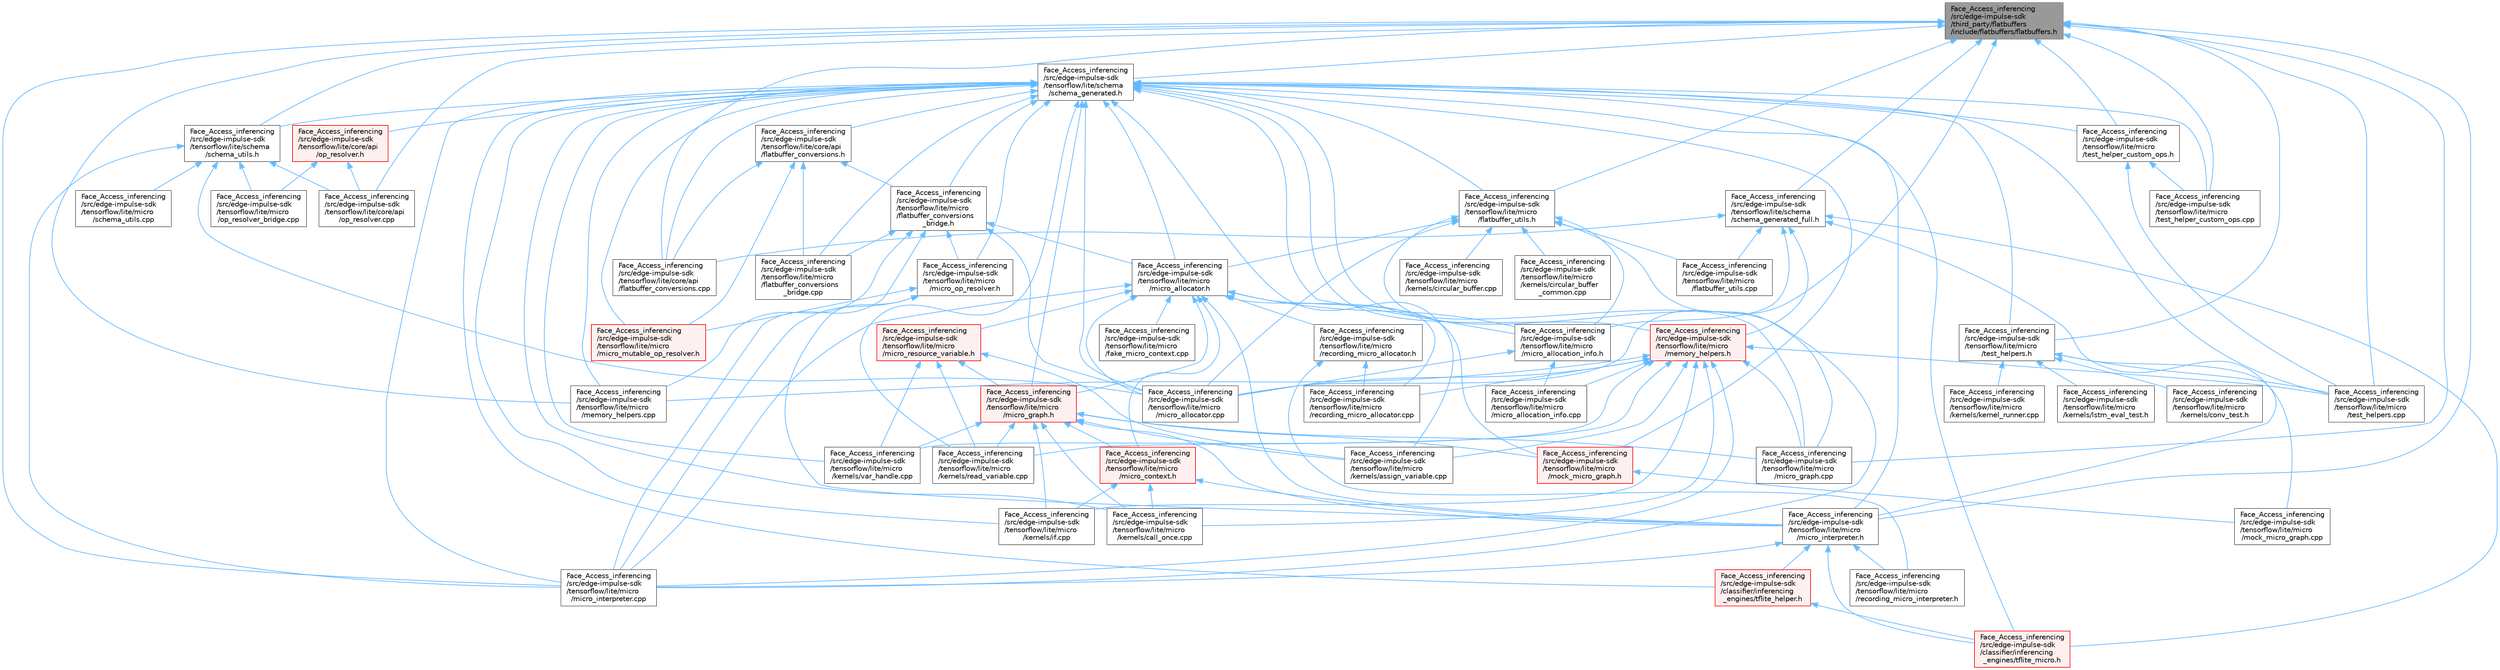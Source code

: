 digraph "Face_Access_inferencing/src/edge-impulse-sdk/third_party/flatbuffers/include/flatbuffers/flatbuffers.h"
{
 // LATEX_PDF_SIZE
  bgcolor="transparent";
  edge [fontname=Helvetica,fontsize=10,labelfontname=Helvetica,labelfontsize=10];
  node [fontname=Helvetica,fontsize=10,shape=box,height=0.2,width=0.4];
  Node1 [id="Node000001",label="Face_Access_inferencing\l/src/edge-impulse-sdk\l/third_party/flatbuffers\l/include/flatbuffers/flatbuffers.h",height=0.2,width=0.4,color="gray40", fillcolor="grey60", style="filled", fontcolor="black",tooltip=" "];
  Node1 -> Node2 [id="edge1_Node000001_Node000002",dir="back",color="steelblue1",style="solid",tooltip=" "];
  Node2 [id="Node000002",label="Face_Access_inferencing\l/src/edge-impulse-sdk\l/tensorflow/lite/core/api\l/flatbuffer_conversions.cpp",height=0.2,width=0.4,color="grey40", fillcolor="white", style="filled",URL="$_face___access__inferencing_2src_2edge-impulse-sdk_2tensorflow_2lite_2core_2api_2flatbuffer__conversions_8cpp.html",tooltip=" "];
  Node1 -> Node3 [id="edge2_Node000001_Node000003",dir="back",color="steelblue1",style="solid",tooltip=" "];
  Node3 [id="Node000003",label="Face_Access_inferencing\l/src/edge-impulse-sdk\l/tensorflow/lite/core/api\l/op_resolver.cpp",height=0.2,width=0.4,color="grey40", fillcolor="white", style="filled",URL="$_face___access__inferencing_2src_2edge-impulse-sdk_2tensorflow_2lite_2core_2api_2op__resolver_8cpp.html",tooltip=" "];
  Node1 -> Node4 [id="edge3_Node000001_Node000004",dir="back",color="steelblue1",style="solid",tooltip=" "];
  Node4 [id="Node000004",label="Face_Access_inferencing\l/src/edge-impulse-sdk\l/tensorflow/lite/micro\l/flatbuffer_utils.h",height=0.2,width=0.4,color="grey40", fillcolor="white", style="filled",URL="$_face___access__inferencing_2src_2edge-impulse-sdk_2tensorflow_2lite_2micro_2flatbuffer__utils_8h.html",tooltip=" "];
  Node4 -> Node5 [id="edge4_Node000004_Node000005",dir="back",color="steelblue1",style="solid",tooltip=" "];
  Node5 [id="Node000005",label="Face_Access_inferencing\l/src/edge-impulse-sdk\l/tensorflow/lite/micro\l/flatbuffer_utils.cpp",height=0.2,width=0.4,color="grey40", fillcolor="white", style="filled",URL="$_face___access__inferencing_2src_2edge-impulse-sdk_2tensorflow_2lite_2micro_2flatbuffer__utils_8cpp.html",tooltip=" "];
  Node4 -> Node6 [id="edge5_Node000004_Node000006",dir="back",color="steelblue1",style="solid",tooltip=" "];
  Node6 [id="Node000006",label="Face_Access_inferencing\l/src/edge-impulse-sdk\l/tensorflow/lite/micro\l/kernels/circular_buffer.cpp",height=0.2,width=0.4,color="grey40", fillcolor="white", style="filled",URL="$_face___access__inferencing_2src_2edge-impulse-sdk_2tensorflow_2lite_2micro_2kernels_2circular__buffer_8cpp.html",tooltip=" "];
  Node4 -> Node7 [id="edge6_Node000004_Node000007",dir="back",color="steelblue1",style="solid",tooltip=" "];
  Node7 [id="Node000007",label="Face_Access_inferencing\l/src/edge-impulse-sdk\l/tensorflow/lite/micro\l/kernels/circular_buffer\l_common.cpp",height=0.2,width=0.4,color="grey40", fillcolor="white", style="filled",URL="$_face___access__inferencing_2src_2edge-impulse-sdk_2tensorflow_2lite_2micro_2kernels_2circular__buffer__common_8cpp.html",tooltip=" "];
  Node4 -> Node8 [id="edge7_Node000004_Node000008",dir="back",color="steelblue1",style="solid",tooltip=" "];
  Node8 [id="Node000008",label="Face_Access_inferencing\l/src/edge-impulse-sdk\l/tensorflow/lite/micro\l/micro_allocation_info.h",height=0.2,width=0.4,color="grey40", fillcolor="white", style="filled",URL="$_face___access__inferencing_2src_2edge-impulse-sdk_2tensorflow_2lite_2micro_2micro__allocation__info_8h.html",tooltip=" "];
  Node8 -> Node9 [id="edge8_Node000008_Node000009",dir="back",color="steelblue1",style="solid",tooltip=" "];
  Node9 [id="Node000009",label="Face_Access_inferencing\l/src/edge-impulse-sdk\l/tensorflow/lite/micro\l/micro_allocation_info.cpp",height=0.2,width=0.4,color="grey40", fillcolor="white", style="filled",URL="$_face___access__inferencing_2src_2edge-impulse-sdk_2tensorflow_2lite_2micro_2micro__allocation__info_8cpp.html",tooltip=" "];
  Node8 -> Node10 [id="edge9_Node000008_Node000010",dir="back",color="steelblue1",style="solid",tooltip=" "];
  Node10 [id="Node000010",label="Face_Access_inferencing\l/src/edge-impulse-sdk\l/tensorflow/lite/micro\l/micro_allocator.cpp",height=0.2,width=0.4,color="grey40", fillcolor="white", style="filled",URL="$_face___access__inferencing_2src_2edge-impulse-sdk_2tensorflow_2lite_2micro_2micro__allocator_8cpp.html",tooltip=" "];
  Node4 -> Node10 [id="edge10_Node000004_Node000010",dir="back",color="steelblue1",style="solid",tooltip=" "];
  Node4 -> Node11 [id="edge11_Node000004_Node000011",dir="back",color="steelblue1",style="solid",tooltip=" "];
  Node11 [id="Node000011",label="Face_Access_inferencing\l/src/edge-impulse-sdk\l/tensorflow/lite/micro\l/micro_allocator.h",height=0.2,width=0.4,color="grey40", fillcolor="white", style="filled",URL="$_face___access__inferencing_2src_2edge-impulse-sdk_2tensorflow_2lite_2micro_2micro__allocator_8h.html",tooltip=" "];
  Node11 -> Node12 [id="edge12_Node000011_Node000012",dir="back",color="steelblue1",style="solid",tooltip=" "];
  Node12 [id="Node000012",label="Face_Access_inferencing\l/src/edge-impulse-sdk\l/tensorflow/lite/micro\l/fake_micro_context.cpp",height=0.2,width=0.4,color="grey40", fillcolor="white", style="filled",URL="$_face___access__inferencing_2src_2edge-impulse-sdk_2tensorflow_2lite_2micro_2fake__micro__context_8cpp.html",tooltip=" "];
  Node11 -> Node8 [id="edge13_Node000011_Node000008",dir="back",color="steelblue1",style="solid",tooltip=" "];
  Node11 -> Node10 [id="edge14_Node000011_Node000010",dir="back",color="steelblue1",style="solid",tooltip=" "];
  Node11 -> Node13 [id="edge15_Node000011_Node000013",dir="back",color="steelblue1",style="solid",tooltip=" "];
  Node13 [id="Node000013",label="Face_Access_inferencing\l/src/edge-impulse-sdk\l/tensorflow/lite/micro\l/micro_context.h",height=0.2,width=0.4,color="red", fillcolor="#FFF0F0", style="filled",URL="$_face___access__inferencing_2src_2edge-impulse-sdk_2tensorflow_2lite_2micro_2micro__context_8h.html",tooltip=" "];
  Node13 -> Node20 [id="edge16_Node000013_Node000020",dir="back",color="steelblue1",style="solid",tooltip=" "];
  Node20 [id="Node000020",label="Face_Access_inferencing\l/src/edge-impulse-sdk\l/tensorflow/lite/micro\l/kernels/call_once.cpp",height=0.2,width=0.4,color="grey40", fillcolor="white", style="filled",URL="$_face___access__inferencing_2src_2edge-impulse-sdk_2tensorflow_2lite_2micro_2kernels_2call__once_8cpp.html",tooltip=" "];
  Node13 -> Node22 [id="edge17_Node000013_Node000022",dir="back",color="steelblue1",style="solid",tooltip=" "];
  Node22 [id="Node000022",label="Face_Access_inferencing\l/src/edge-impulse-sdk\l/tensorflow/lite/micro\l/kernels/if.cpp",height=0.2,width=0.4,color="grey40", fillcolor="white", style="filled",URL="$_face___access__inferencing_2src_2edge-impulse-sdk_2tensorflow_2lite_2micro_2kernels_2if_8cpp.html",tooltip=" "];
  Node13 -> Node172 [id="edge18_Node000013_Node000172",dir="back",color="steelblue1",style="solid",tooltip=" "];
  Node172 [id="Node000172",label="Face_Access_inferencing\l/src/edge-impulse-sdk\l/tensorflow/lite/micro\l/micro_interpreter.h",height=0.2,width=0.4,color="grey40", fillcolor="white", style="filled",URL="$_face___access__inferencing_2src_2edge-impulse-sdk_2tensorflow_2lite_2micro_2micro__interpreter_8h.html",tooltip=" "];
  Node172 -> Node90 [id="edge19_Node000172_Node000090",dir="back",color="steelblue1",style="solid",tooltip=" "];
  Node90 [id="Node000090",label="Face_Access_inferencing\l/src/edge-impulse-sdk\l/classifier/inferencing\l_engines/tflite_helper.h",height=0.2,width=0.4,color="red", fillcolor="#FFF0F0", style="filled",URL="$tflite__helper_8h.html",tooltip=" "];
  Node90 -> Node93 [id="edge20_Node000090_Node000093",dir="back",color="steelblue1",style="solid",tooltip=" "];
  Node93 [id="Node000093",label="Face_Access_inferencing\l/src/edge-impulse-sdk\l/classifier/inferencing\l_engines/tflite_micro.h",height=0.2,width=0.4,color="red", fillcolor="#FFF0F0", style="filled",URL="$tflite__micro_8h.html",tooltip=" "];
  Node172 -> Node93 [id="edge21_Node000172_Node000093",dir="back",color="steelblue1",style="solid",tooltip=" "];
  Node172 -> Node173 [id="edge22_Node000172_Node000173",dir="back",color="steelblue1",style="solid",tooltip=" "];
  Node173 [id="Node000173",label="Face_Access_inferencing\l/src/edge-impulse-sdk\l/tensorflow/lite/micro\l/micro_interpreter.cpp",height=0.2,width=0.4,color="grey40", fillcolor="white", style="filled",URL="$_face___access__inferencing_2src_2edge-impulse-sdk_2tensorflow_2lite_2micro_2micro__interpreter_8cpp.html",tooltip=" "];
  Node172 -> Node174 [id="edge23_Node000172_Node000174",dir="back",color="steelblue1",style="solid",tooltip=" "];
  Node174 [id="Node000174",label="Face_Access_inferencing\l/src/edge-impulse-sdk\l/tensorflow/lite/micro\l/recording_micro_interpreter.h",height=0.2,width=0.4,color="grey40", fillcolor="white", style="filled",URL="$_face___access__inferencing_2src_2edge-impulse-sdk_2tensorflow_2lite_2micro_2recording__micro__interpreter_8h.html",tooltip=" "];
  Node11 -> Node175 [id="edge24_Node000011_Node000175",dir="back",color="steelblue1",style="solid",tooltip=" "];
  Node175 [id="Node000175",label="Face_Access_inferencing\l/src/edge-impulse-sdk\l/tensorflow/lite/micro\l/micro_graph.h",height=0.2,width=0.4,color="red", fillcolor="#FFF0F0", style="filled",URL="$_face___access__inferencing_2src_2edge-impulse-sdk_2tensorflow_2lite_2micro_2micro__graph_8h.html",tooltip=" "];
  Node175 -> Node32 [id="edge25_Node000175_Node000032",dir="back",color="steelblue1",style="solid",tooltip=" "];
  Node32 [id="Node000032",label="Face_Access_inferencing\l/src/edge-impulse-sdk\l/tensorflow/lite/micro\l/kernels/assign_variable.cpp",height=0.2,width=0.4,color="grey40", fillcolor="white", style="filled",URL="$_face___access__inferencing_2src_2edge-impulse-sdk_2tensorflow_2lite_2micro_2kernels_2assign__variable_8cpp.html",tooltip=" "];
  Node175 -> Node20 [id="edge26_Node000175_Node000020",dir="back",color="steelblue1",style="solid",tooltip=" "];
  Node175 -> Node22 [id="edge27_Node000175_Node000022",dir="back",color="steelblue1",style="solid",tooltip=" "];
  Node175 -> Node136 [id="edge28_Node000175_Node000136",dir="back",color="steelblue1",style="solid",tooltip=" "];
  Node136 [id="Node000136",label="Face_Access_inferencing\l/src/edge-impulse-sdk\l/tensorflow/lite/micro\l/kernels/read_variable.cpp",height=0.2,width=0.4,color="grey40", fillcolor="white", style="filled",URL="$_face___access__inferencing_2src_2edge-impulse-sdk_2tensorflow_2lite_2micro_2kernels_2read__variable_8cpp.html",tooltip=" "];
  Node175 -> Node167 [id="edge29_Node000175_Node000167",dir="back",color="steelblue1",style="solid",tooltip=" "];
  Node167 [id="Node000167",label="Face_Access_inferencing\l/src/edge-impulse-sdk\l/tensorflow/lite/micro\l/kernels/var_handle.cpp",height=0.2,width=0.4,color="grey40", fillcolor="white", style="filled",URL="$_face___access__inferencing_2src_2edge-impulse-sdk_2tensorflow_2lite_2micro_2kernels_2var__handle_8cpp.html",tooltip=" "];
  Node175 -> Node13 [id="edge30_Node000175_Node000013",dir="back",color="steelblue1",style="solid",tooltip=" "];
  Node175 -> Node176 [id="edge31_Node000175_Node000176",dir="back",color="steelblue1",style="solid",tooltip=" "];
  Node176 [id="Node000176",label="Face_Access_inferencing\l/src/edge-impulse-sdk\l/tensorflow/lite/micro\l/micro_graph.cpp",height=0.2,width=0.4,color="grey40", fillcolor="white", style="filled",URL="$_face___access__inferencing_2src_2edge-impulse-sdk_2tensorflow_2lite_2micro_2micro__graph_8cpp.html",tooltip=" "];
  Node175 -> Node172 [id="edge32_Node000175_Node000172",dir="back",color="steelblue1",style="solid",tooltip=" "];
  Node175 -> Node177 [id="edge33_Node000175_Node000177",dir="back",color="steelblue1",style="solid",tooltip=" "];
  Node177 [id="Node000177",label="Face_Access_inferencing\l/src/edge-impulse-sdk\l/tensorflow/lite/micro\l/mock_micro_graph.h",height=0.2,width=0.4,color="red", fillcolor="#FFF0F0", style="filled",URL="$_face___access__inferencing_2src_2edge-impulse-sdk_2tensorflow_2lite_2micro_2mock__micro__graph_8h.html",tooltip=" "];
  Node177 -> Node131 [id="edge34_Node000177_Node000131",dir="back",color="steelblue1",style="solid",tooltip=" "];
  Node131 [id="Node000131",label="Face_Access_inferencing\l/src/edge-impulse-sdk\l/tensorflow/lite/micro\l/mock_micro_graph.cpp",height=0.2,width=0.4,color="grey40", fillcolor="white", style="filled",URL="$_face___access__inferencing_2src_2edge-impulse-sdk_2tensorflow_2lite_2micro_2mock__micro__graph_8cpp.html",tooltip=" "];
  Node11 -> Node173 [id="edge35_Node000011_Node000173",dir="back",color="steelblue1",style="solid",tooltip=" "];
  Node11 -> Node172 [id="edge36_Node000011_Node000172",dir="back",color="steelblue1",style="solid",tooltip=" "];
  Node11 -> Node178 [id="edge37_Node000011_Node000178",dir="back",color="steelblue1",style="solid",tooltip=" "];
  Node178 [id="Node000178",label="Face_Access_inferencing\l/src/edge-impulse-sdk\l/tensorflow/lite/micro\l/micro_resource_variable.h",height=0.2,width=0.4,color="red", fillcolor="#FFF0F0", style="filled",URL="$_face___access__inferencing_2src_2edge-impulse-sdk_2tensorflow_2lite_2micro_2micro__resource__variable_8h.html",tooltip=" "];
  Node178 -> Node32 [id="edge38_Node000178_Node000032",dir="back",color="steelblue1",style="solid",tooltip=" "];
  Node178 -> Node136 [id="edge39_Node000178_Node000136",dir="back",color="steelblue1",style="solid",tooltip=" "];
  Node178 -> Node167 [id="edge40_Node000178_Node000167",dir="back",color="steelblue1",style="solid",tooltip=" "];
  Node178 -> Node175 [id="edge41_Node000178_Node000175",dir="back",color="steelblue1",style="solid",tooltip=" "];
  Node11 -> Node177 [id="edge42_Node000011_Node000177",dir="back",color="steelblue1",style="solid",tooltip=" "];
  Node11 -> Node180 [id="edge43_Node000011_Node000180",dir="back",color="steelblue1",style="solid",tooltip=" "];
  Node180 [id="Node000180",label="Face_Access_inferencing\l/src/edge-impulse-sdk\l/tensorflow/lite/micro\l/recording_micro_allocator.cpp",height=0.2,width=0.4,color="grey40", fillcolor="white", style="filled",URL="$_face___access__inferencing_2src_2edge-impulse-sdk_2tensorflow_2lite_2micro_2recording__micro__allocator_8cpp.html",tooltip=" "];
  Node11 -> Node181 [id="edge44_Node000011_Node000181",dir="back",color="steelblue1",style="solid",tooltip=" "];
  Node181 [id="Node000181",label="Face_Access_inferencing\l/src/edge-impulse-sdk\l/tensorflow/lite/micro\l/recording_micro_allocator.h",height=0.2,width=0.4,color="grey40", fillcolor="white", style="filled",URL="$_face___access__inferencing_2src_2edge-impulse-sdk_2tensorflow_2lite_2micro_2recording__micro__allocator_8h.html",tooltip=" "];
  Node181 -> Node180 [id="edge45_Node000181_Node000180",dir="back",color="steelblue1",style="solid",tooltip=" "];
  Node181 -> Node174 [id="edge46_Node000181_Node000174",dir="back",color="steelblue1",style="solid",tooltip=" "];
  Node4 -> Node176 [id="edge47_Node000004_Node000176",dir="back",color="steelblue1",style="solid",tooltip=" "];
  Node4 -> Node173 [id="edge48_Node000004_Node000173",dir="back",color="steelblue1",style="solid",tooltip=" "];
  Node1 -> Node182 [id="edge49_Node000001_Node000182",dir="back",color="steelblue1",style="solid",tooltip=" "];
  Node182 [id="Node000182",label="Face_Access_inferencing\l/src/edge-impulse-sdk\l/tensorflow/lite/micro\l/memory_helpers.cpp",height=0.2,width=0.4,color="grey40", fillcolor="white", style="filled",URL="$_face___access__inferencing_2src_2edge-impulse-sdk_2tensorflow_2lite_2micro_2memory__helpers_8cpp.html",tooltip=" "];
  Node1 -> Node10 [id="edge50_Node000001_Node000010",dir="back",color="steelblue1",style="solid",tooltip=" "];
  Node1 -> Node176 [id="edge51_Node000001_Node000176",dir="back",color="steelblue1",style="solid",tooltip=" "];
  Node1 -> Node173 [id="edge52_Node000001_Node000173",dir="back",color="steelblue1",style="solid",tooltip=" "];
  Node1 -> Node172 [id="edge53_Node000001_Node000172",dir="back",color="steelblue1",style="solid",tooltip=" "];
  Node1 -> Node127 [id="edge54_Node000001_Node000127",dir="back",color="steelblue1",style="solid",tooltip=" "];
  Node127 [id="Node000127",label="Face_Access_inferencing\l/src/edge-impulse-sdk\l/tensorflow/lite/micro\l/test_helper_custom_ops.cpp",height=0.2,width=0.4,color="grey40", fillcolor="white", style="filled",URL="$_face___access__inferencing_2src_2edge-impulse-sdk_2tensorflow_2lite_2micro_2test__helper__custom__ops_8cpp.html",tooltip=" "];
  Node1 -> Node128 [id="edge55_Node000001_Node000128",dir="back",color="steelblue1",style="solid",tooltip=" "];
  Node128 [id="Node000128",label="Face_Access_inferencing\l/src/edge-impulse-sdk\l/tensorflow/lite/micro\l/test_helper_custom_ops.h",height=0.2,width=0.4,color="grey40", fillcolor="white", style="filled",URL="$_face___access__inferencing_2src_2edge-impulse-sdk_2tensorflow_2lite_2micro_2test__helper__custom__ops_8h.html",tooltip=" "];
  Node128 -> Node127 [id="edge56_Node000128_Node000127",dir="back",color="steelblue1",style="solid",tooltip=" "];
  Node128 -> Node129 [id="edge57_Node000128_Node000129",dir="back",color="steelblue1",style="solid",tooltip=" "];
  Node129 [id="Node000129",label="Face_Access_inferencing\l/src/edge-impulse-sdk\l/tensorflow/lite/micro\l/test_helpers.cpp",height=0.2,width=0.4,color="grey40", fillcolor="white", style="filled",URL="$_face___access__inferencing_2src_2edge-impulse-sdk_2tensorflow_2lite_2micro_2test__helpers_8cpp.html",tooltip=" "];
  Node1 -> Node129 [id="edge58_Node000001_Node000129",dir="back",color="steelblue1",style="solid",tooltip=" "];
  Node1 -> Node130 [id="edge59_Node000001_Node000130",dir="back",color="steelblue1",style="solid",tooltip=" "];
  Node130 [id="Node000130",label="Face_Access_inferencing\l/src/edge-impulse-sdk\l/tensorflow/lite/micro\l/test_helpers.h",height=0.2,width=0.4,color="grey40", fillcolor="white", style="filled",URL="$_face___access__inferencing_2src_2edge-impulse-sdk_2tensorflow_2lite_2micro_2test__helpers_8h.html",tooltip=" "];
  Node130 -> Node16 [id="edge60_Node000130_Node000016",dir="back",color="steelblue1",style="solid",tooltip=" "];
  Node16 [id="Node000016",label="Face_Access_inferencing\l/src/edge-impulse-sdk\l/tensorflow/lite/micro\l/kernels/conv_test.h",height=0.2,width=0.4,color="grey40", fillcolor="white", style="filled",URL="$_face___access__inferencing_2src_2edge-impulse-sdk_2tensorflow_2lite_2micro_2kernels_2conv__test_8h.html",tooltip=" "];
  Node130 -> Node17 [id="edge61_Node000130_Node000017",dir="back",color="steelblue1",style="solid",tooltip=" "];
  Node17 [id="Node000017",label="Face_Access_inferencing\l/src/edge-impulse-sdk\l/tensorflow/lite/micro\l/kernels/kernel_runner.cpp",height=0.2,width=0.4,color="grey40", fillcolor="white", style="filled",URL="$_face___access__inferencing_2src_2edge-impulse-sdk_2tensorflow_2lite_2micro_2kernels_2kernel__runner_8cpp.html",tooltip=" "];
  Node130 -> Node76 [id="edge62_Node000130_Node000076",dir="back",color="steelblue1",style="solid",tooltip=" "];
  Node76 [id="Node000076",label="Face_Access_inferencing\l/src/edge-impulse-sdk\l/tensorflow/lite/micro\l/kernels/lstm_eval_test.h",height=0.2,width=0.4,color="grey40", fillcolor="white", style="filled",URL="$_face___access__inferencing_2src_2edge-impulse-sdk_2tensorflow_2lite_2micro_2kernels_2lstm__eval__test_8h.html",tooltip=" "];
  Node130 -> Node131 [id="edge63_Node000130_Node000131",dir="back",color="steelblue1",style="solid",tooltip=" "];
  Node130 -> Node129 [id="edge64_Node000130_Node000129",dir="back",color="steelblue1",style="solid",tooltip=" "];
  Node1 -> Node183 [id="edge65_Node000001_Node000183",dir="back",color="steelblue1",style="solid",tooltip=" "];
  Node183 [id="Node000183",label="Face_Access_inferencing\l/src/edge-impulse-sdk\l/tensorflow/lite/schema\l/schema_generated.h",height=0.2,width=0.4,color="grey40", fillcolor="white", style="filled",URL="$_face___access__inferencing_2src_2edge-impulse-sdk_2tensorflow_2lite_2schema_2schema__generated_8h.html",tooltip=" "];
  Node183 -> Node90 [id="edge66_Node000183_Node000090",dir="back",color="steelblue1",style="solid",tooltip=" "];
  Node183 -> Node93 [id="edge67_Node000183_Node000093",dir="back",color="steelblue1",style="solid",tooltip=" "];
  Node183 -> Node2 [id="edge68_Node000183_Node000002",dir="back",color="steelblue1",style="solid",tooltip=" "];
  Node183 -> Node184 [id="edge69_Node000183_Node000184",dir="back",color="steelblue1",style="solid",tooltip=" "];
  Node184 [id="Node000184",label="Face_Access_inferencing\l/src/edge-impulse-sdk\l/tensorflow/lite/core/api\l/flatbuffer_conversions.h",height=0.2,width=0.4,color="grey40", fillcolor="white", style="filled",URL="$_face___access__inferencing_2src_2edge-impulse-sdk_2tensorflow_2lite_2core_2api_2flatbuffer__conversions_8h.html",tooltip=" "];
  Node184 -> Node2 [id="edge70_Node000184_Node000002",dir="back",color="steelblue1",style="solid",tooltip=" "];
  Node184 -> Node185 [id="edge71_Node000184_Node000185",dir="back",color="steelblue1",style="solid",tooltip=" "];
  Node185 [id="Node000185",label="Face_Access_inferencing\l/src/edge-impulse-sdk\l/tensorflow/lite/micro\l/flatbuffer_conversions\l_bridge.cpp",height=0.2,width=0.4,color="grey40", fillcolor="white", style="filled",URL="$_face___access__inferencing_2src_2edge-impulse-sdk_2tensorflow_2lite_2micro_2flatbuffer__conversions__bridge_8cpp.html",tooltip=" "];
  Node184 -> Node186 [id="edge72_Node000184_Node000186",dir="back",color="steelblue1",style="solid",tooltip=" "];
  Node186 [id="Node000186",label="Face_Access_inferencing\l/src/edge-impulse-sdk\l/tensorflow/lite/micro\l/flatbuffer_conversions\l_bridge.h",height=0.2,width=0.4,color="grey40", fillcolor="white", style="filled",URL="$_face___access__inferencing_2src_2edge-impulse-sdk_2tensorflow_2lite_2micro_2flatbuffer__conversions__bridge_8h.html",tooltip=" "];
  Node186 -> Node185 [id="edge73_Node000186_Node000185",dir="back",color="steelblue1",style="solid",tooltip=" "];
  Node186 -> Node182 [id="edge74_Node000186_Node000182",dir="back",color="steelblue1",style="solid",tooltip=" "];
  Node186 -> Node10 [id="edge75_Node000186_Node000010",dir="back",color="steelblue1",style="solid",tooltip=" "];
  Node186 -> Node11 [id="edge76_Node000186_Node000011",dir="back",color="steelblue1",style="solid",tooltip=" "];
  Node186 -> Node173 [id="edge77_Node000186_Node000173",dir="back",color="steelblue1",style="solid",tooltip=" "];
  Node186 -> Node187 [id="edge78_Node000186_Node000187",dir="back",color="steelblue1",style="solid",tooltip=" "];
  Node187 [id="Node000187",label="Face_Access_inferencing\l/src/edge-impulse-sdk\l/tensorflow/lite/micro\l/micro_op_resolver.h",height=0.2,width=0.4,color="grey40", fillcolor="white", style="filled",URL="$_face___access__inferencing_2src_2edge-impulse-sdk_2tensorflow_2lite_2micro_2micro__op__resolver_8h.html",tooltip=" "];
  Node187 -> Node173 [id="edge79_Node000187_Node000173",dir="back",color="steelblue1",style="solid",tooltip=" "];
  Node187 -> Node172 [id="edge80_Node000187_Node000172",dir="back",color="steelblue1",style="solid",tooltip=" "];
  Node187 -> Node88 [id="edge81_Node000187_Node000088",dir="back",color="steelblue1",style="solid",tooltip=" "];
  Node88 [id="Node000088",label="Face_Access_inferencing\l/src/edge-impulse-sdk\l/tensorflow/lite/micro\l/micro_mutable_op_resolver.h",height=0.2,width=0.4,color="red", fillcolor="#FFF0F0", style="filled",URL="$_face___access__inferencing_2src_2edge-impulse-sdk_2tensorflow_2lite_2micro_2micro__mutable__op__resolver_8h.html",tooltip=" "];
  Node184 -> Node88 [id="edge82_Node000184_Node000088",dir="back",color="steelblue1",style="solid",tooltip=" "];
  Node183 -> Node188 [id="edge83_Node000183_Node000188",dir="back",color="steelblue1",style="solid",tooltip=" "];
  Node188 [id="Node000188",label="Face_Access_inferencing\l/src/edge-impulse-sdk\l/tensorflow/lite/core/api\l/op_resolver.h",height=0.2,width=0.4,color="red", fillcolor="#FFF0F0", style="filled",URL="$_face___access__inferencing_2src_2edge-impulse-sdk_2tensorflow_2lite_2core_2api_2op__resolver_8h.html",tooltip=" "];
  Node188 -> Node3 [id="edge84_Node000188_Node000003",dir="back",color="steelblue1",style="solid",tooltip=" "];
  Node188 -> Node189 [id="edge85_Node000188_Node000189",dir="back",color="steelblue1",style="solid",tooltip=" "];
  Node189 [id="Node000189",label="Face_Access_inferencing\l/src/edge-impulse-sdk\l/tensorflow/lite/micro\l/op_resolver_bridge.cpp",height=0.2,width=0.4,color="grey40", fillcolor="white", style="filled",URL="$_face___access__inferencing_2src_2edge-impulse-sdk_2tensorflow_2lite_2micro_2op__resolver__bridge_8cpp.html",tooltip=" "];
  Node183 -> Node185 [id="edge86_Node000183_Node000185",dir="back",color="steelblue1",style="solid",tooltip=" "];
  Node183 -> Node186 [id="edge87_Node000183_Node000186",dir="back",color="steelblue1",style="solid",tooltip=" "];
  Node183 -> Node4 [id="edge88_Node000183_Node000004",dir="back",color="steelblue1",style="solid",tooltip=" "];
  Node183 -> Node32 [id="edge89_Node000183_Node000032",dir="back",color="steelblue1",style="solid",tooltip=" "];
  Node183 -> Node20 [id="edge90_Node000183_Node000020",dir="back",color="steelblue1",style="solid",tooltip=" "];
  Node183 -> Node22 [id="edge91_Node000183_Node000022",dir="back",color="steelblue1",style="solid",tooltip=" "];
  Node183 -> Node136 [id="edge92_Node000183_Node000136",dir="back",color="steelblue1",style="solid",tooltip=" "];
  Node183 -> Node167 [id="edge93_Node000183_Node000167",dir="back",color="steelblue1",style="solid",tooltip=" "];
  Node183 -> Node182 [id="edge94_Node000183_Node000182",dir="back",color="steelblue1",style="solid",tooltip=" "];
  Node183 -> Node191 [id="edge95_Node000183_Node000191",dir="back",color="steelblue1",style="solid",tooltip=" "];
  Node191 [id="Node000191",label="Face_Access_inferencing\l/src/edge-impulse-sdk\l/tensorflow/lite/micro\l/memory_helpers.h",height=0.2,width=0.4,color="red", fillcolor="#FFF0F0", style="filled",URL="$_face___access__inferencing_2src_2edge-impulse-sdk_2tensorflow_2lite_2micro_2memory__helpers_8h.html",tooltip=" "];
  Node191 -> Node32 [id="edge96_Node000191_Node000032",dir="back",color="steelblue1",style="solid",tooltip=" "];
  Node191 -> Node20 [id="edge97_Node000191_Node000020",dir="back",color="steelblue1",style="solid",tooltip=" "];
  Node191 -> Node22 [id="edge98_Node000191_Node000022",dir="back",color="steelblue1",style="solid",tooltip=" "];
  Node191 -> Node136 [id="edge99_Node000191_Node000136",dir="back",color="steelblue1",style="solid",tooltip=" "];
  Node191 -> Node167 [id="edge100_Node000191_Node000167",dir="back",color="steelblue1",style="solid",tooltip=" "];
  Node191 -> Node182 [id="edge101_Node000191_Node000182",dir="back",color="steelblue1",style="solid",tooltip=" "];
  Node191 -> Node9 [id="edge102_Node000191_Node000009",dir="back",color="steelblue1",style="solid",tooltip=" "];
  Node191 -> Node10 [id="edge103_Node000191_Node000010",dir="back",color="steelblue1",style="solid",tooltip=" "];
  Node191 -> Node176 [id="edge104_Node000191_Node000176",dir="back",color="steelblue1",style="solid",tooltip=" "];
  Node191 -> Node173 [id="edge105_Node000191_Node000173",dir="back",color="steelblue1",style="solid",tooltip=" "];
  Node191 -> Node180 [id="edge106_Node000191_Node000180",dir="back",color="steelblue1",style="solid",tooltip=" "];
  Node191 -> Node129 [id="edge107_Node000191_Node000129",dir="back",color="steelblue1",style="solid",tooltip=" "];
  Node183 -> Node8 [id="edge108_Node000183_Node000008",dir="back",color="steelblue1",style="solid",tooltip=" "];
  Node183 -> Node10 [id="edge109_Node000183_Node000010",dir="back",color="steelblue1",style="solid",tooltip=" "];
  Node183 -> Node11 [id="edge110_Node000183_Node000011",dir="back",color="steelblue1",style="solid",tooltip=" "];
  Node183 -> Node176 [id="edge111_Node000183_Node000176",dir="back",color="steelblue1",style="solid",tooltip=" "];
  Node183 -> Node175 [id="edge112_Node000183_Node000175",dir="back",color="steelblue1",style="solid",tooltip=" "];
  Node183 -> Node173 [id="edge113_Node000183_Node000173",dir="back",color="steelblue1",style="solid",tooltip=" "];
  Node183 -> Node172 [id="edge114_Node000183_Node000172",dir="back",color="steelblue1",style="solid",tooltip=" "];
  Node183 -> Node88 [id="edge115_Node000183_Node000088",dir="back",color="steelblue1",style="solid",tooltip=" "];
  Node183 -> Node187 [id="edge116_Node000183_Node000187",dir="back",color="steelblue1",style="solid",tooltip=" "];
  Node183 -> Node177 [id="edge117_Node000183_Node000177",dir="back",color="steelblue1",style="solid",tooltip=" "];
  Node183 -> Node127 [id="edge118_Node000183_Node000127",dir="back",color="steelblue1",style="solid",tooltip=" "];
  Node183 -> Node128 [id="edge119_Node000183_Node000128",dir="back",color="steelblue1",style="solid",tooltip=" "];
  Node183 -> Node129 [id="edge120_Node000183_Node000129",dir="back",color="steelblue1",style="solid",tooltip=" "];
  Node183 -> Node130 [id="edge121_Node000183_Node000130",dir="back",color="steelblue1",style="solid",tooltip=" "];
  Node183 -> Node196 [id="edge122_Node000183_Node000196",dir="back",color="steelblue1",style="solid",tooltip=" "];
  Node196 [id="Node000196",label="Face_Access_inferencing\l/src/edge-impulse-sdk\l/tensorflow/lite/schema\l/schema_utils.h",height=0.2,width=0.4,color="grey40", fillcolor="white", style="filled",URL="$_face___access__inferencing_2src_2edge-impulse-sdk_2tensorflow_2lite_2schema_2schema__utils_8h.html",tooltip=" "];
  Node196 -> Node3 [id="edge123_Node000196_Node000003",dir="back",color="steelblue1",style="solid",tooltip=" "];
  Node196 -> Node10 [id="edge124_Node000196_Node000010",dir="back",color="steelblue1",style="solid",tooltip=" "];
  Node196 -> Node173 [id="edge125_Node000196_Node000173",dir="back",color="steelblue1",style="solid",tooltip=" "];
  Node196 -> Node189 [id="edge126_Node000196_Node000189",dir="back",color="steelblue1",style="solid",tooltip=" "];
  Node196 -> Node197 [id="edge127_Node000196_Node000197",dir="back",color="steelblue1",style="solid",tooltip=" "];
  Node197 [id="Node000197",label="Face_Access_inferencing\l/src/edge-impulse-sdk\l/tensorflow/lite/micro\l/schema_utils.cpp",height=0.2,width=0.4,color="grey40", fillcolor="white", style="filled",URL="$_face___access__inferencing_2src_2edge-impulse-sdk_2tensorflow_2lite_2micro_2schema__utils_8cpp.html",tooltip=" "];
  Node1 -> Node198 [id="edge128_Node000001_Node000198",dir="back",color="steelblue1",style="solid",tooltip=" "];
  Node198 [id="Node000198",label="Face_Access_inferencing\l/src/edge-impulse-sdk\l/tensorflow/lite/schema\l/schema_generated_full.h",height=0.2,width=0.4,color="grey40", fillcolor="white", style="filled",URL="$schema__generated__full_8h.html",tooltip=" "];
  Node198 -> Node93 [id="edge129_Node000198_Node000093",dir="back",color="steelblue1",style="solid",tooltip=" "];
  Node198 -> Node2 [id="edge130_Node000198_Node000002",dir="back",color="steelblue1",style="solid",tooltip=" "];
  Node198 -> Node5 [id="edge131_Node000198_Node000005",dir="back",color="steelblue1",style="solid",tooltip=" "];
  Node198 -> Node191 [id="edge132_Node000198_Node000191",dir="back",color="steelblue1",style="solid",tooltip=" "];
  Node198 -> Node8 [id="edge133_Node000198_Node000008",dir="back",color="steelblue1",style="solid",tooltip=" "];
  Node198 -> Node172 [id="edge134_Node000198_Node000172",dir="back",color="steelblue1",style="solid",tooltip=" "];
  Node1 -> Node196 [id="edge135_Node000001_Node000196",dir="back",color="steelblue1",style="solid",tooltip=" "];
}
